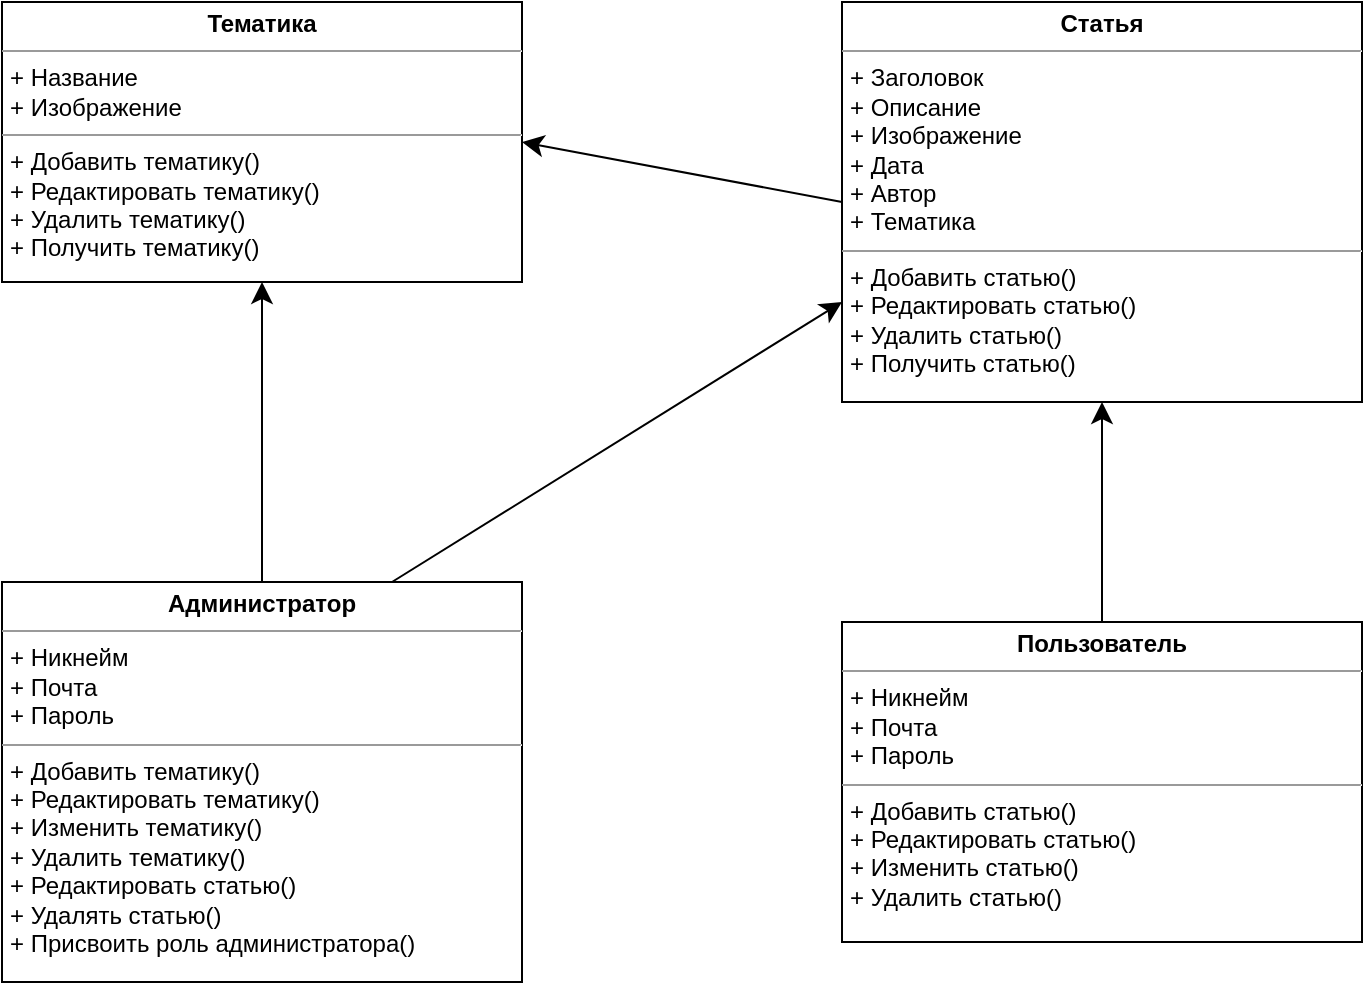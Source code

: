 <mxfile version="21.3.4" type="device">
  <diagram name="Страница 1" id="UdCAm2valqoMBkPGYIij">
    <mxGraphModel dx="1105" dy="607" grid="1" gridSize="10" guides="1" tooltips="1" connect="1" arrows="1" fold="1" page="1" pageScale="1" pageWidth="827" pageHeight="1169" math="0" shadow="0">
      <root>
        <mxCell id="0" />
        <mxCell id="1" parent="0" />
        <mxCell id="mnIbM1XEVwMjnz3_4pvR-21" value="&lt;p style=&quot;margin:0px;margin-top:4px;text-align:center;&quot;&gt;&lt;b&gt;Администратор&lt;/b&gt;&lt;/p&gt;&lt;hr size=&quot;1&quot;&gt;&lt;p style=&quot;margin:0px;margin-left:4px;&quot;&gt;+ Никнейм&lt;/p&gt;&lt;p style=&quot;margin:0px;margin-left:4px;&quot;&gt;+ Почта&lt;/p&gt;&lt;p style=&quot;margin:0px;margin-left:4px;&quot;&gt;+ Пароль&lt;/p&gt;&lt;hr size=&quot;1&quot;&gt;&lt;p style=&quot;margin:0px;margin-left:4px;&quot;&gt;+ Добавить тематику()&lt;/p&gt;&lt;p style=&quot;margin:0px;margin-left:4px;&quot;&gt;+ Редактировать тематику()&lt;/p&gt;&lt;p style=&quot;margin:0px;margin-left:4px;&quot;&gt;+ Изменить тематику()&lt;/p&gt;&lt;p style=&quot;margin:0px;margin-left:4px;&quot;&gt;+ Удалить тематику()&lt;/p&gt;&lt;p style=&quot;margin:0px;margin-left:4px;&quot;&gt;+ Редактировать статью()&lt;/p&gt;&lt;p style=&quot;margin:0px;margin-left:4px;&quot;&gt;+ Удалять статью()&lt;/p&gt;&lt;p style=&quot;margin:0px;margin-left:4px;&quot;&gt;+ Присвоить роль администратора()&lt;/p&gt;" style="verticalAlign=top;align=left;overflow=fill;fontSize=12;fontFamily=Helvetica;html=1;whiteSpace=wrap;" vertex="1" parent="1">
          <mxGeometry x="79" y="460" width="260" height="200" as="geometry" />
        </mxCell>
        <mxCell id="mnIbM1XEVwMjnz3_4pvR-22" value="&lt;p style=&quot;margin:0px;margin-top:4px;text-align:center;&quot;&gt;&lt;b&gt;Пользователь&lt;/b&gt;&lt;/p&gt;&lt;hr size=&quot;1&quot;&gt;&lt;p style=&quot;margin:0px;margin-left:4px;&quot;&gt;+ Никнейм&lt;/p&gt;&lt;p style=&quot;margin:0px;margin-left:4px;&quot;&gt;+ Почта&lt;/p&gt;&lt;p style=&quot;margin:0px;margin-left:4px;&quot;&gt;+ Пароль&lt;/p&gt;&lt;hr size=&quot;1&quot;&gt;&lt;p style=&quot;margin:0px;margin-left:4px;&quot;&gt;+ Добавить статью()&lt;/p&gt;&lt;p style=&quot;margin:0px;margin-left:4px;&quot;&gt;+ Редактировать статью()&lt;/p&gt;&lt;p style=&quot;margin:0px;margin-left:4px;&quot;&gt;+ Изменить статью()&lt;/p&gt;&lt;p style=&quot;margin:0px;margin-left:4px;&quot;&gt;+ Удалить статью()&lt;/p&gt;&lt;p style=&quot;margin:0px;margin-left:4px;&quot;&gt;&lt;br&gt;&lt;/p&gt;" style="verticalAlign=top;align=left;overflow=fill;fontSize=12;fontFamily=Helvetica;html=1;whiteSpace=wrap;" vertex="1" parent="1">
          <mxGeometry x="499" y="480" width="260" height="160" as="geometry" />
        </mxCell>
        <mxCell id="mnIbM1XEVwMjnz3_4pvR-23" value="&lt;p style=&quot;margin:0px;margin-top:4px;text-align:center;&quot;&gt;&lt;b&gt;Статья&lt;/b&gt;&lt;/p&gt;&lt;hr size=&quot;1&quot;&gt;&lt;p style=&quot;margin:0px;margin-left:4px;&quot;&gt;+ Заголовок&lt;/p&gt;&lt;p style=&quot;margin:0px;margin-left:4px;&quot;&gt;+ Описание&lt;/p&gt;&lt;p style=&quot;margin:0px;margin-left:4px;&quot;&gt;+ Изображение&lt;/p&gt;&lt;p style=&quot;margin:0px;margin-left:4px;&quot;&gt;+ Дата&lt;br&gt;+ Автор&lt;br&gt;+ Тематика&lt;/p&gt;&lt;hr size=&quot;1&quot;&gt;&lt;p style=&quot;margin:0px;margin-left:4px;&quot;&gt;+ Добавить статью()&lt;/p&gt;&lt;p style=&quot;margin:0px;margin-left:4px;&quot;&gt;+ Редактировать статью()&lt;/p&gt;&lt;p style=&quot;margin:0px;margin-left:4px;&quot;&gt;+ Удалить статью()&lt;/p&gt;&lt;p style=&quot;margin:0px;margin-left:4px;&quot;&gt;+ Получить статью()&lt;/p&gt;" style="verticalAlign=top;align=left;overflow=fill;fontSize=12;fontFamily=Helvetica;html=1;whiteSpace=wrap;" vertex="1" parent="1">
          <mxGeometry x="499" y="170" width="260" height="200" as="geometry" />
        </mxCell>
        <mxCell id="mnIbM1XEVwMjnz3_4pvR-24" value="&lt;p style=&quot;margin:0px;margin-top:4px;text-align:center;&quot;&gt;&lt;b&gt;Тематика&lt;/b&gt;&lt;/p&gt;&lt;hr size=&quot;1&quot;&gt;&lt;p style=&quot;margin:0px;margin-left:4px;&quot;&gt;+ Название&lt;/p&gt;&lt;p style=&quot;margin:0px;margin-left:4px;&quot;&gt;+ Изображение&lt;/p&gt;&lt;hr size=&quot;1&quot;&gt;&lt;p style=&quot;margin:0px;margin-left:4px;&quot;&gt;+ Добавить тематику()&lt;/p&gt;&lt;p style=&quot;margin:0px;margin-left:4px;&quot;&gt;+ Редактировать тематику()&lt;/p&gt;&lt;p style=&quot;margin:0px;margin-left:4px;&quot;&gt;+ Удалить тематику()&lt;/p&gt;&lt;p style=&quot;margin:0px;margin-left:4px;&quot;&gt;+ Получить тематику()&lt;/p&gt;" style="verticalAlign=top;align=left;overflow=fill;fontSize=12;fontFamily=Helvetica;html=1;whiteSpace=wrap;" vertex="1" parent="1">
          <mxGeometry x="79" y="170" width="260" height="140" as="geometry" />
        </mxCell>
        <mxCell id="mnIbM1XEVwMjnz3_4pvR-25" value="" style="endArrow=classic;endFill=1;endSize=8;html=1;rounded=0;entryX=0.5;entryY=1;entryDx=0;entryDy=0;exitX=0.5;exitY=0;exitDx=0;exitDy=0;" edge="1" parent="1" source="mnIbM1XEVwMjnz3_4pvR-21" target="mnIbM1XEVwMjnz3_4pvR-24">
          <mxGeometry width="160" relative="1" as="geometry">
            <mxPoint x="360" y="420" as="sourcePoint" />
            <mxPoint x="520" y="420" as="targetPoint" />
          </mxGeometry>
        </mxCell>
        <mxCell id="mnIbM1XEVwMjnz3_4pvR-26" value="" style="endArrow=classic;endFill=1;endSize=8;html=1;rounded=0;entryX=0.5;entryY=1;entryDx=0;entryDy=0;exitX=0.5;exitY=0;exitDx=0;exitDy=0;" edge="1" parent="1" source="mnIbM1XEVwMjnz3_4pvR-22" target="mnIbM1XEVwMjnz3_4pvR-23">
          <mxGeometry width="160" relative="1" as="geometry">
            <mxPoint x="414" y="480" as="sourcePoint" />
            <mxPoint x="434" y="330" as="targetPoint" />
          </mxGeometry>
        </mxCell>
        <mxCell id="mnIbM1XEVwMjnz3_4pvR-27" value="" style="endArrow=classic;endFill=1;endSize=8;html=1;rounded=0;entryX=0;entryY=0.75;entryDx=0;entryDy=0;exitX=0.75;exitY=0;exitDx=0;exitDy=0;" edge="1" parent="1" source="mnIbM1XEVwMjnz3_4pvR-21" target="mnIbM1XEVwMjnz3_4pvR-23">
          <mxGeometry width="160" relative="1" as="geometry">
            <mxPoint x="280" y="470" as="sourcePoint" />
            <mxPoint x="280" y="320" as="targetPoint" />
          </mxGeometry>
        </mxCell>
        <mxCell id="mnIbM1XEVwMjnz3_4pvR-28" value="" style="endArrow=classic;endFill=1;endSize=8;html=1;rounded=0;entryX=1;entryY=0.5;entryDx=0;entryDy=0;exitX=0;exitY=0.5;exitDx=0;exitDy=0;" edge="1" parent="1" source="mnIbM1XEVwMjnz3_4pvR-23" target="mnIbM1XEVwMjnz3_4pvR-24">
          <mxGeometry width="160" relative="1" as="geometry">
            <mxPoint x="414" y="310" as="sourcePoint" />
            <mxPoint x="414" y="200" as="targetPoint" />
          </mxGeometry>
        </mxCell>
      </root>
    </mxGraphModel>
  </diagram>
</mxfile>
